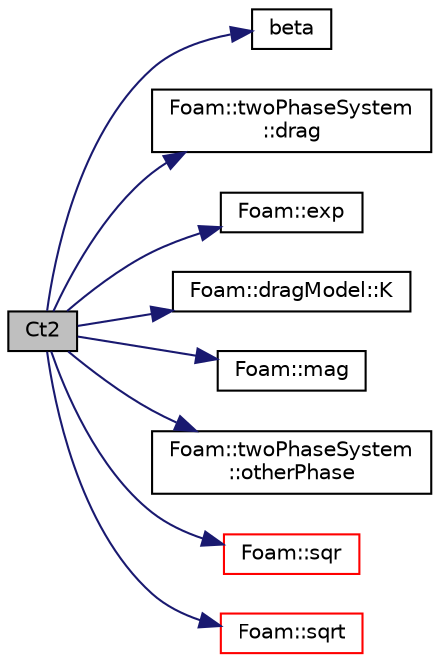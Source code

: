 digraph "Ct2"
{
  bgcolor="transparent";
  edge [fontname="Helvetica",fontsize="10",labelfontname="Helvetica",labelfontsize="10"];
  node [fontname="Helvetica",fontsize="10",shape=record];
  rankdir="LR";
  Node1 [label="Ct2",height=0.2,width=0.4,color="black", fillcolor="grey75", style="filled", fontcolor="black"];
  Node1 -> Node2 [color="midnightblue",fontsize="10",style="solid",fontname="Helvetica"];
  Node2 [label="beta",height=0.2,width=0.4,color="black",URL="$a04659.html#a7f7bcc92fa37329ef6b25b3a843cb8ba"];
  Node1 -> Node3 [color="midnightblue",fontsize="10",style="solid",fontname="Helvetica"];
  Node3 [label="Foam::twoPhaseSystem\l::drag",height=0.2,width=0.4,color="black",URL="$a02806.html#aa735ba2c73cbe8644fea9091cf54518e",tooltip="Return the drag model for the given phase. "];
  Node1 -> Node4 [color="midnightblue",fontsize="10",style="solid",fontname="Helvetica"];
  Node4 [label="Foam::exp",height=0.2,width=0.4,color="black",URL="$a10936.html#a12bca6c677fcf0977532179c3cb9bb89"];
  Node1 -> Node5 [color="midnightblue",fontsize="10",style="solid",fontname="Helvetica"];
  Node5 [label="Foam::dragModel::K",height=0.2,width=0.4,color="black",URL="$a00587.html#afb740c6c0858b7e313c8fa7c260a45e8",tooltip="The dragfunction K used in the momentum eq. "];
  Node1 -> Node6 [color="midnightblue",fontsize="10",style="solid",fontname="Helvetica"];
  Node6 [label="Foam::mag",height=0.2,width=0.4,color="black",URL="$a10936.html#a929da2a3fdcf3dacbbe0487d3a330dae"];
  Node1 -> Node7 [color="midnightblue",fontsize="10",style="solid",fontname="Helvetica"];
  Node7 [label="Foam::twoPhaseSystem\l::otherPhase",height=0.2,width=0.4,color="black",URL="$a02806.html#a7a66222af4865209cd410d77cd196fe6",tooltip="Constant access the phase not given as an argument. "];
  Node1 -> Node8 [color="midnightblue",fontsize="10",style="solid",fontname="Helvetica"];
  Node8 [label="Foam::sqr",height=0.2,width=0.4,color="red",URL="$a10936.html#a277dc11c581d53826ab5090b08f3b17b"];
  Node1 -> Node9 [color="midnightblue",fontsize="10",style="solid",fontname="Helvetica"];
  Node9 [label="Foam::sqrt",height=0.2,width=0.4,color="red",URL="$a10936.html#a8616bd62eebf2342a80222fecb1bda71"];
}
